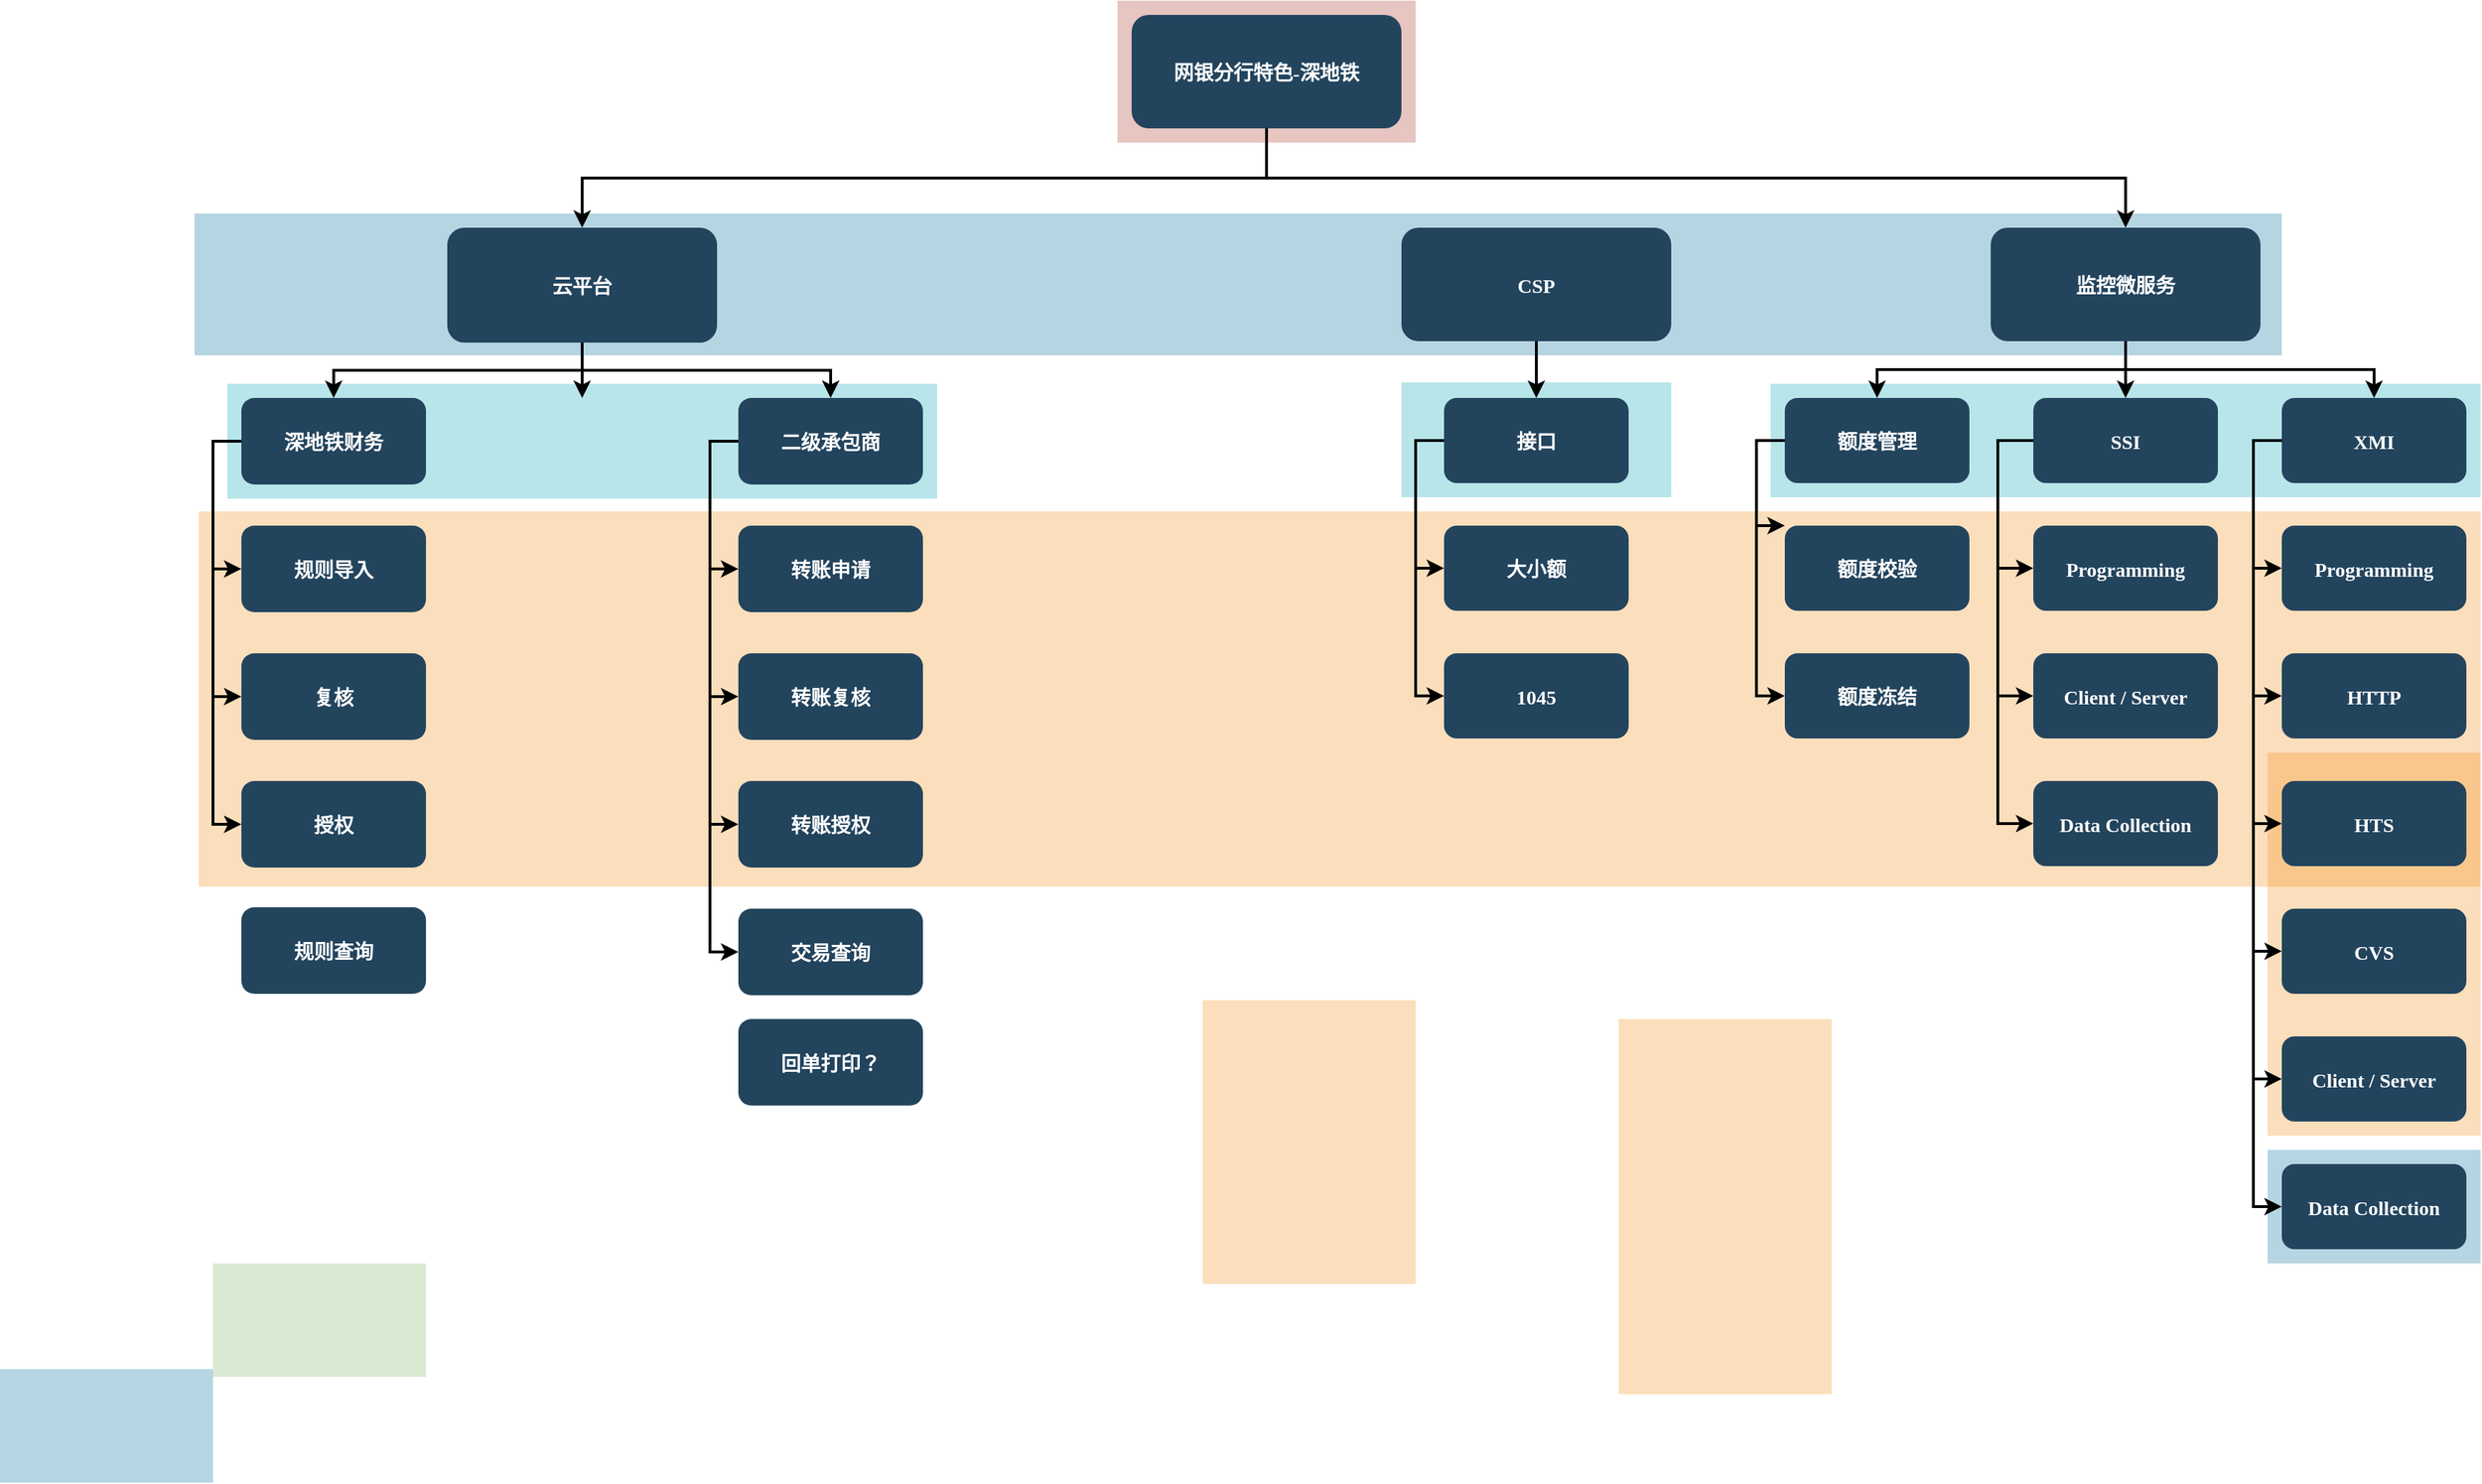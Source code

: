 <mxfile version="13.2.6" type="github">
  <diagram name="Page-1" id="2c0d36ab-eaac-3732-788b-9136903baeff">
    <mxGraphModel dx="3376.5" dy="828" grid="1" gridSize="10" guides="1" tooltips="1" connect="1" arrows="1" fold="1" page="1" pageScale="1.5" pageWidth="1169" pageHeight="827" background="#ffffff" math="0" shadow="0">
      <root>
        <mxCell id="0" />
        <mxCell id="1" parent="0" />
        <mxCell id="WBlJyW78sbk73BthA4wj-123" value="" style="fillColor=#12AAB5;strokeColor=none;opacity=30;" vertex="1" parent="1">
          <mxGeometry x="947" y="444.5" width="190" height="81" as="geometry" />
        </mxCell>
        <mxCell id="2mehZbieD86rrKrOiFTV-178" value="" style="fillColor=#F2931E;strokeColor=none;opacity=30;" parent="1" vertex="1">
          <mxGeometry x="807" y="880" width="150" height="200" as="geometry" />
        </mxCell>
        <mxCell id="123" value="" style="fillColor=#AE4132;strokeColor=none;opacity=30;" parent="1" vertex="1">
          <mxGeometry x="747" y="175.5" width="210" height="100.0" as="geometry" />
        </mxCell>
        <mxCell id="122" value="" style="fillColor=#10739E;strokeColor=none;opacity=30;" parent="1" vertex="1">
          <mxGeometry x="97" y="325.5" width="1470" height="100.0" as="geometry" />
        </mxCell>
        <mxCell id="121" value="" style="fillColor=#F2931E;strokeColor=none;opacity=30;" parent="1" vertex="1">
          <mxGeometry x="1557" y="705.5" width="150" height="270" as="geometry" />
        </mxCell>
        <mxCell id="117" value="" style="fillColor=#F2931E;strokeColor=none;opacity=30;" parent="1" vertex="1">
          <mxGeometry x="100" y="535.5" width="1607" height="264.5" as="geometry" />
        </mxCell>
        <mxCell id="116" value="" style="fillColor=#10739E;strokeColor=none;opacity=30;" parent="1" vertex="1">
          <mxGeometry x="1557" y="985.5" width="150" height="80" as="geometry" />
        </mxCell>
        <mxCell id="112" value="" style="fillColor=#10739E;strokeColor=none;opacity=30;" parent="1" vertex="1">
          <mxGeometry x="-40.0" y="1140" width="150" height="80" as="geometry" />
        </mxCell>
        <mxCell id="111" value="" style="fillColor=#D9EAD3;strokeColor=none" parent="1" vertex="1">
          <mxGeometry x="110" y="1065.5" width="150" height="80" as="geometry" />
        </mxCell>
        <mxCell id="110" value="" style="fillColor=#12AAB5;strokeColor=none;opacity=30;" parent="1" vertex="1">
          <mxGeometry x="1207" y="445.5" width="500" height="80" as="geometry" />
        </mxCell>
        <mxCell id="2" value="网银分行特色-深地铁" style="rounded=1;fillColor=#23445D;gradientColor=none;strokeColor=none;fontColor=#FFFFFF;fontStyle=1;fontFamily=Tahoma;fontSize=14" parent="1" vertex="1">
          <mxGeometry x="757" y="185.5" width="190" height="80" as="geometry" />
        </mxCell>
        <mxCell id="4" value="监控微服务" style="rounded=1;fillColor=#23445D;gradientColor=none;strokeColor=none;fontColor=#FFFFFF;fontStyle=1;fontFamily=Tahoma;fontSize=14" parent="1" vertex="1">
          <mxGeometry x="1362.0" y="335.5" width="190" height="80" as="geometry" />
        </mxCell>
        <mxCell id="9" value="" style="edgeStyle=elbowEdgeStyle;elbow=vertical;strokeWidth=2;rounded=0" parent="1" source="2" target="4" edge="1">
          <mxGeometry x="337" y="215.5" width="100" height="100" as="geometry">
            <mxPoint x="337" y="315.5" as="sourcePoint" />
            <mxPoint x="437" y="215.5" as="targetPoint" />
          </mxGeometry>
        </mxCell>
        <mxCell id="10" value="CSP" style="rounded=1;fillColor=#23445D;gradientColor=none;strokeColor=none;fontColor=#FFFFFF;fontStyle=1;fontFamily=Tahoma;fontSize=14" parent="1" vertex="1">
          <mxGeometry x="947" y="335.5" width="190" height="80" as="geometry" />
        </mxCell>
        <mxCell id="41" value="接口" style="rounded=1;fillColor=#23445D;gradientColor=none;strokeColor=none;fontColor=#FFFFFF;fontStyle=1;fontFamily=Tahoma;fontSize=14" parent="1" vertex="1">
          <mxGeometry x="977" y="455.5" width="130" height="60" as="geometry" />
        </mxCell>
        <mxCell id="42" value="大小额" style="rounded=1;fillColor=#23445D;gradientColor=none;strokeColor=none;fontColor=#FFFFFF;fontStyle=1;fontFamily=Tahoma;fontSize=14" parent="1" vertex="1">
          <mxGeometry x="977" y="545.5" width="130" height="60" as="geometry" />
        </mxCell>
        <mxCell id="43" value="1045" style="rounded=1;fillColor=#23445D;gradientColor=none;strokeColor=none;fontColor=#FFFFFF;fontStyle=1;fontFamily=Tahoma;fontSize=14" parent="1" vertex="1">
          <mxGeometry x="977" y="635.5" width="130" height="60" as="geometry" />
        </mxCell>
        <mxCell id="44" value="额度管理" style="rounded=1;fillColor=#23445D;gradientColor=none;strokeColor=none;fontColor=#FFFFFF;fontStyle=1;fontFamily=Tahoma;fontSize=14" parent="1" vertex="1">
          <mxGeometry x="1217" y="455.5" width="130" height="60" as="geometry" />
        </mxCell>
        <mxCell id="45" value="额度校验" style="rounded=1;fillColor=#23445D;gradientColor=none;strokeColor=none;fontColor=#FFFFFF;fontStyle=1;fontFamily=Tahoma;fontSize=14" parent="1" vertex="1">
          <mxGeometry x="1217" y="545.5" width="130" height="60" as="geometry" />
        </mxCell>
        <mxCell id="46" value="额度冻结" style="rounded=1;fillColor=#23445D;gradientColor=none;strokeColor=none;fontColor=#FFFFFF;fontStyle=1;fontFamily=Tahoma;fontSize=14" parent="1" vertex="1">
          <mxGeometry x="1217" y="635.5" width="130" height="60" as="geometry" />
        </mxCell>
        <mxCell id="48" value="SSI" style="rounded=1;fillColor=#23445D;gradientColor=none;strokeColor=none;fontColor=#FFFFFF;fontStyle=1;fontFamily=Tahoma;fontSize=14" parent="1" vertex="1">
          <mxGeometry x="1392" y="455.5" width="130" height="60" as="geometry" />
        </mxCell>
        <mxCell id="49" value="Programming" style="rounded=1;fillColor=#23445D;gradientColor=none;strokeColor=none;fontColor=#FFFFFF;fontStyle=1;fontFamily=Tahoma;fontSize=14" parent="1" vertex="1">
          <mxGeometry x="1392" y="545.5" width="130" height="60" as="geometry" />
        </mxCell>
        <mxCell id="50" value="Client / Server" style="rounded=1;fillColor=#23445D;gradientColor=none;strokeColor=none;fontColor=#FFFFFF;fontStyle=1;fontFamily=Tahoma;fontSize=14" parent="1" vertex="1">
          <mxGeometry x="1392" y="635.5" width="130" height="60" as="geometry" />
        </mxCell>
        <mxCell id="51" value="Data Collection" style="rounded=1;fillColor=#23445D;gradientColor=none;strokeColor=none;fontColor=#FFFFFF;fontStyle=1;fontFamily=Tahoma;fontSize=14" parent="1" vertex="1">
          <mxGeometry x="1392" y="725.5" width="130" height="60" as="geometry" />
        </mxCell>
        <mxCell id="52" value="XMI" style="rounded=1;fillColor=#23445D;gradientColor=none;strokeColor=none;fontColor=#FFFFFF;fontStyle=1;fontFamily=Tahoma;fontSize=14" parent="1" vertex="1">
          <mxGeometry x="1567" y="455.5" width="130" height="60" as="geometry" />
        </mxCell>
        <mxCell id="53" value="Programming" style="rounded=1;fillColor=#23445D;gradientColor=none;strokeColor=none;fontColor=#FFFFFF;fontStyle=1;fontFamily=Tahoma;fontSize=14" parent="1" vertex="1">
          <mxGeometry x="1567" y="545.5" width="130" height="60" as="geometry" />
        </mxCell>
        <mxCell id="54" value="HTTP" style="rounded=1;fillColor=#23445D;gradientColor=none;strokeColor=none;fontColor=#FFFFFF;fontStyle=1;fontFamily=Tahoma;fontSize=14" parent="1" vertex="1">
          <mxGeometry x="1567" y="635.5" width="130" height="60" as="geometry" />
        </mxCell>
        <mxCell id="55" value="HTS" style="rounded=1;fillColor=#23445D;gradientColor=none;strokeColor=none;fontColor=#FFFFFF;fontStyle=1;fontFamily=Tahoma;fontSize=14" parent="1" vertex="1">
          <mxGeometry x="1567" y="725.5" width="130" height="60" as="geometry" />
        </mxCell>
        <mxCell id="56" value="CVS" style="rounded=1;fillColor=#23445D;gradientColor=none;strokeColor=none;fontColor=#FFFFFF;fontStyle=1;fontFamily=Tahoma;fontSize=14" parent="1" vertex="1">
          <mxGeometry x="1567" y="815.5" width="130" height="60" as="geometry" />
        </mxCell>
        <mxCell id="57" value="Client / Server" style="rounded=1;fillColor=#23445D;gradientColor=none;strokeColor=none;fontColor=#FFFFFF;fontStyle=1;fontFamily=Tahoma;fontSize=14" parent="1" vertex="1">
          <mxGeometry x="1567" y="905.5" width="130" height="60" as="geometry" />
        </mxCell>
        <mxCell id="58" value="Data Collection" style="rounded=1;fillColor=#23445D;gradientColor=none;strokeColor=none;fontColor=#FFFFFF;fontStyle=1;fontFamily=Tahoma;fontSize=14" parent="1" vertex="1">
          <mxGeometry x="1567" y="995.5" width="130" height="60" as="geometry" />
        </mxCell>
        <mxCell id="61" value="" style="edgeStyle=elbowEdgeStyle;elbow=vertical;strokeWidth=2;rounded=0;entryX=0.5;entryY=0;entryDx=0;entryDy=0;" parent="1" source="2" target="2mehZbieD86rrKrOiFTV-151" edge="1">
          <mxGeometry x="-23" y="135.5" width="100" height="100" as="geometry">
            <mxPoint x="-23" y="235.5" as="sourcePoint" />
            <mxPoint x="202" y="335.5" as="targetPoint" />
          </mxGeometry>
        </mxCell>
        <mxCell id="82" value="" style="edgeStyle=elbowEdgeStyle;elbow=horizontal;strokeWidth=2;rounded=0" parent="1" source="41" target="42" edge="1">
          <mxGeometry x="-23" y="135.5" width="100" height="100" as="geometry">
            <mxPoint x="-23" y="235.5" as="sourcePoint" />
            <mxPoint x="77" y="135.5" as="targetPoint" />
            <Array as="points">
              <mxPoint x="957" y="535.5" />
            </Array>
          </mxGeometry>
        </mxCell>
        <mxCell id="83" value="" style="edgeStyle=elbowEdgeStyle;elbow=horizontal;strokeWidth=2;rounded=0" parent="1" source="41" target="43" edge="1">
          <mxGeometry x="-23" y="135.5" width="100" height="100" as="geometry">
            <mxPoint x="-23" y="235.5" as="sourcePoint" />
            <mxPoint x="77" y="135.5" as="targetPoint" />
            <Array as="points">
              <mxPoint x="957" y="585.5" />
            </Array>
          </mxGeometry>
        </mxCell>
        <mxCell id="84" value="" style="edgeStyle=elbowEdgeStyle;elbow=horizontal;strokeWidth=2;rounded=0" parent="1" source="44" target="45" edge="1">
          <mxGeometry x="-23" y="135.5" width="100" height="100" as="geometry">
            <mxPoint x="-23" y="235.5" as="sourcePoint" />
            <mxPoint x="77" y="135.5" as="targetPoint" />
            <Array as="points">
              <mxPoint x="1197" y="545.5" />
            </Array>
          </mxGeometry>
        </mxCell>
        <mxCell id="85" value="" style="edgeStyle=elbowEdgeStyle;elbow=horizontal;strokeWidth=2;rounded=0" parent="1" source="44" target="46" edge="1">
          <mxGeometry x="-23" y="135.5" width="100" height="100" as="geometry">
            <mxPoint x="-23" y="235.5" as="sourcePoint" />
            <mxPoint x="77" y="135.5" as="targetPoint" />
            <Array as="points">
              <mxPoint x="1197" y="575.5" />
            </Array>
          </mxGeometry>
        </mxCell>
        <mxCell id="87" value="" style="edgeStyle=elbowEdgeStyle;elbow=horizontal;strokeWidth=2;rounded=0" parent="1" source="48" target="49" edge="1">
          <mxGeometry x="-23" y="135.5" width="100" height="100" as="geometry">
            <mxPoint x="-23" y="235.5" as="sourcePoint" />
            <mxPoint x="77" y="135.5" as="targetPoint" />
            <Array as="points">
              <mxPoint x="1367" y="535.5" />
            </Array>
          </mxGeometry>
        </mxCell>
        <mxCell id="88" value="" style="edgeStyle=elbowEdgeStyle;elbow=horizontal;strokeWidth=2;rounded=0" parent="1" source="48" target="50" edge="1">
          <mxGeometry x="-23" y="135.5" width="100" height="100" as="geometry">
            <mxPoint x="-23" y="235.5" as="sourcePoint" />
            <mxPoint x="77" y="135.5" as="targetPoint" />
            <Array as="points">
              <mxPoint x="1367" y="595.5" />
            </Array>
          </mxGeometry>
        </mxCell>
        <mxCell id="89" value="" style="edgeStyle=elbowEdgeStyle;elbow=horizontal;strokeWidth=2;rounded=0" parent="1" source="48" target="51" edge="1">
          <mxGeometry x="-23" y="135.5" width="100" height="100" as="geometry">
            <mxPoint x="-23" y="235.5" as="sourcePoint" />
            <mxPoint x="77" y="135.5" as="targetPoint" />
            <Array as="points">
              <mxPoint x="1367" y="625.5" />
            </Array>
          </mxGeometry>
        </mxCell>
        <mxCell id="90" value="" style="edgeStyle=elbowEdgeStyle;elbow=horizontal;strokeWidth=2;rounded=0" parent="1" source="52" target="53" edge="1">
          <mxGeometry x="-23" y="135.5" width="100" height="100" as="geometry">
            <mxPoint x="-23" y="235.5" as="sourcePoint" />
            <mxPoint x="77" y="135.5" as="targetPoint" />
            <Array as="points">
              <mxPoint x="1547" y="535.5" />
            </Array>
          </mxGeometry>
        </mxCell>
        <mxCell id="91" value="" style="edgeStyle=elbowEdgeStyle;elbow=horizontal;strokeWidth=2;rounded=0" parent="1" source="52" target="54" edge="1">
          <mxGeometry x="-23" y="135.5" width="100" height="100" as="geometry">
            <mxPoint x="-23" y="235.5" as="sourcePoint" />
            <mxPoint x="77" y="135.5" as="targetPoint" />
            <Array as="points">
              <mxPoint x="1547" y="575.5" />
            </Array>
          </mxGeometry>
        </mxCell>
        <mxCell id="92" value="" style="edgeStyle=elbowEdgeStyle;elbow=horizontal;strokeWidth=2;rounded=0" parent="1" source="52" target="55" edge="1">
          <mxGeometry x="-23" y="135.5" width="100" height="100" as="geometry">
            <mxPoint x="-23" y="235.5" as="sourcePoint" />
            <mxPoint x="77" y="135.5" as="targetPoint" />
            <Array as="points">
              <mxPoint x="1547" y="625.5" />
            </Array>
          </mxGeometry>
        </mxCell>
        <mxCell id="93" value="" style="edgeStyle=elbowEdgeStyle;elbow=horizontal;strokeWidth=2;rounded=0" parent="1" source="52" target="56" edge="1">
          <mxGeometry x="-23" y="135.5" width="100" height="100" as="geometry">
            <mxPoint x="-23" y="235.5" as="sourcePoint" />
            <mxPoint x="77" y="135.5" as="targetPoint" />
            <Array as="points">
              <mxPoint x="1547" y="675.5" />
            </Array>
          </mxGeometry>
        </mxCell>
        <mxCell id="94" value="" style="edgeStyle=elbowEdgeStyle;elbow=horizontal;strokeWidth=2;rounded=0" parent="1" source="52" target="57" edge="1">
          <mxGeometry x="-23" y="135.5" width="100" height="100" as="geometry">
            <mxPoint x="-23" y="235.5" as="sourcePoint" />
            <mxPoint x="77" y="135.5" as="targetPoint" />
            <Array as="points">
              <mxPoint x="1547" y="725.5" />
            </Array>
          </mxGeometry>
        </mxCell>
        <mxCell id="95" value="" style="edgeStyle=elbowEdgeStyle;elbow=horizontal;strokeWidth=2;rounded=0" parent="1" source="52" target="58" edge="1">
          <mxGeometry x="-23" y="135.5" width="100" height="100" as="geometry">
            <mxPoint x="-23" y="235.5" as="sourcePoint" />
            <mxPoint x="77" y="135.5" as="targetPoint" />
            <Array as="points">
              <mxPoint x="1547" y="765.5" />
            </Array>
          </mxGeometry>
        </mxCell>
        <mxCell id="103" value="" style="edgeStyle=elbowEdgeStyle;elbow=vertical;strokeWidth=2;rounded=0" parent="1" source="10" target="41" edge="1">
          <mxGeometry x="-23" y="135.5" width="100" height="100" as="geometry">
            <mxPoint x="-23" y="235.5" as="sourcePoint" />
            <mxPoint x="77" y="135.5" as="targetPoint" />
          </mxGeometry>
        </mxCell>
        <mxCell id="104" value="" style="edgeStyle=elbowEdgeStyle;elbow=vertical;strokeWidth=2;rounded=0" parent="1" source="4" target="48" edge="1">
          <mxGeometry x="-23" y="135.5" width="100" height="100" as="geometry">
            <mxPoint x="-23" y="235.5" as="sourcePoint" />
            <mxPoint x="77" y="135.5" as="targetPoint" />
          </mxGeometry>
        </mxCell>
        <mxCell id="105" value="" style="edgeStyle=elbowEdgeStyle;elbow=vertical;strokeWidth=2;rounded=0" parent="1" source="4" target="44" edge="1">
          <mxGeometry x="-23" y="135.5" width="100" height="100" as="geometry">
            <mxPoint x="-23" y="235.5" as="sourcePoint" />
            <mxPoint x="77" y="135.5" as="targetPoint" />
          </mxGeometry>
        </mxCell>
        <mxCell id="106" value="" style="edgeStyle=elbowEdgeStyle;elbow=vertical;strokeWidth=2;rounded=0" parent="1" source="4" target="52" edge="1">
          <mxGeometry x="-23" y="135.5" width="100" height="100" as="geometry">
            <mxPoint x="-23" y="235.5" as="sourcePoint" />
            <mxPoint x="77" y="135.5" as="targetPoint" />
          </mxGeometry>
        </mxCell>
        <mxCell id="2mehZbieD86rrKrOiFTV-150" value="" style="fillColor=#12AAB5;strokeColor=none;opacity=30;" parent="1" vertex="1">
          <mxGeometry x="120" y="445.5" width="500" height="81" as="geometry" />
        </mxCell>
        <mxCell id="2mehZbieD86rrKrOiFTV-151" value="云平台" style="rounded=1;fillColor=#23445D;gradientColor=none;strokeColor=none;fontColor=#FFFFFF;fontStyle=1;fontFamily=Tahoma;fontSize=14" parent="1" vertex="1">
          <mxGeometry x="275.0" y="335.5" width="190" height="81" as="geometry" />
        </mxCell>
        <mxCell id="2mehZbieD86rrKrOiFTV-152" value="深地铁财务" style="rounded=1;fillColor=#23445D;gradientColor=none;strokeColor=none;fontColor=#FFFFFF;fontStyle=1;fontFamily=Tahoma;fontSize=14" parent="1" vertex="1">
          <mxGeometry x="130" y="455.5" width="130" height="61" as="geometry" />
        </mxCell>
        <mxCell id="2mehZbieD86rrKrOiFTV-153" value="规则导入" style="rounded=1;fillColor=#23445D;gradientColor=none;strokeColor=none;fontColor=#FFFFFF;fontStyle=1;fontFamily=Tahoma;fontSize=14" parent="1" vertex="1">
          <mxGeometry x="130" y="545.5" width="130" height="61" as="geometry" />
        </mxCell>
        <mxCell id="2mehZbieD86rrKrOiFTV-154" value="复核" style="rounded=1;fillColor=#23445D;gradientColor=none;strokeColor=none;fontColor=#FFFFFF;fontStyle=1;fontFamily=Tahoma;fontSize=14" parent="1" vertex="1">
          <mxGeometry x="130" y="635.5" width="130" height="61" as="geometry" />
        </mxCell>
        <mxCell id="2mehZbieD86rrKrOiFTV-155" value="授权" style="rounded=1;fillColor=#23445D;gradientColor=none;strokeColor=none;fontColor=#FFFFFF;fontStyle=1;fontFamily=Tahoma;fontSize=14" parent="1" vertex="1">
          <mxGeometry x="130" y="725.5" width="130" height="61" as="geometry" />
        </mxCell>
        <mxCell id="2mehZbieD86rrKrOiFTV-156" value="二级承包商" style="rounded=1;fillColor=#23445D;gradientColor=none;strokeColor=none;fontColor=#FFFFFF;fontStyle=1;fontFamily=Tahoma;fontSize=14" parent="1" vertex="1">
          <mxGeometry x="480" y="455.5" width="130" height="61" as="geometry" />
        </mxCell>
        <mxCell id="2mehZbieD86rrKrOiFTV-157" value="转账申请" style="rounded=1;fillColor=#23445D;gradientColor=none;strokeColor=none;fontColor=#FFFFFF;fontStyle=1;fontFamily=Tahoma;fontSize=14" parent="1" vertex="1">
          <mxGeometry x="480" y="545.5" width="130" height="61" as="geometry" />
        </mxCell>
        <mxCell id="2mehZbieD86rrKrOiFTV-158" value="转账复核" style="rounded=1;fillColor=#23445D;gradientColor=none;strokeColor=none;fontColor=#FFFFFF;fontStyle=1;fontFamily=Tahoma;fontSize=14" parent="1" vertex="1">
          <mxGeometry x="480" y="635.5" width="130" height="61" as="geometry" />
        </mxCell>
        <mxCell id="2mehZbieD86rrKrOiFTV-159" value="转账授权" style="rounded=1;fillColor=#23445D;gradientColor=none;strokeColor=none;fontColor=#FFFFFF;fontStyle=1;fontFamily=Tahoma;fontSize=14" parent="1" vertex="1">
          <mxGeometry x="480" y="725.5" width="130" height="61" as="geometry" />
        </mxCell>
        <mxCell id="2mehZbieD86rrKrOiFTV-160" value="交易查询" style="rounded=1;fillColor=#23445D;gradientColor=none;strokeColor=none;fontColor=#FFFFFF;fontStyle=1;fontFamily=Tahoma;fontSize=14" parent="1" vertex="1">
          <mxGeometry x="480" y="815.5" width="130" height="61" as="geometry" />
        </mxCell>
        <mxCell id="2mehZbieD86rrKrOiFTV-163" value="" style="edgeStyle=elbowEdgeStyle;elbow=horizontal;strokeWidth=2;rounded=0" parent="1" source="2mehZbieD86rrKrOiFTV-152" target="2mehZbieD86rrKrOiFTV-153" edge="1">
          <mxGeometry x="-310" y="135.5" width="100" height="100" as="geometry">
            <mxPoint x="-310" y="235.5" as="sourcePoint" />
            <mxPoint x="-210" y="135.5" as="targetPoint" />
            <Array as="points">
              <mxPoint x="110" y="535.5" />
            </Array>
          </mxGeometry>
        </mxCell>
        <mxCell id="2mehZbieD86rrKrOiFTV-164" value="" style="edgeStyle=elbowEdgeStyle;elbow=horizontal;strokeWidth=2;rounded=0" parent="1" source="2mehZbieD86rrKrOiFTV-152" target="2mehZbieD86rrKrOiFTV-154" edge="1">
          <mxGeometry x="-310" y="135.5" width="100" height="100" as="geometry">
            <mxPoint x="-310" y="235.5" as="sourcePoint" />
            <mxPoint x="-210" y="135.5" as="targetPoint" />
            <Array as="points">
              <mxPoint x="110" y="575.5" />
            </Array>
          </mxGeometry>
        </mxCell>
        <mxCell id="2mehZbieD86rrKrOiFTV-165" value="" style="edgeStyle=elbowEdgeStyle;elbow=horizontal;strokeWidth=2;rounded=0" parent="1" source="2mehZbieD86rrKrOiFTV-152" target="2mehZbieD86rrKrOiFTV-155" edge="1">
          <mxGeometry x="-310" y="135.5" width="100" height="100" as="geometry">
            <mxPoint x="-310" y="235.5" as="sourcePoint" />
            <mxPoint x="-210" y="135.5" as="targetPoint" />
            <Array as="points">
              <mxPoint x="110" y="615.5" />
            </Array>
          </mxGeometry>
        </mxCell>
        <mxCell id="2mehZbieD86rrKrOiFTV-166" value="" style="edgeStyle=elbowEdgeStyle;elbow=horizontal;strokeWidth=2;rounded=0" parent="1" source="2mehZbieD86rrKrOiFTV-156" target="2mehZbieD86rrKrOiFTV-157" edge="1">
          <mxGeometry x="-310" y="135.5" width="100" height="100" as="geometry">
            <mxPoint x="-310" y="235.5" as="sourcePoint" />
            <mxPoint x="-210" y="135.5" as="targetPoint" />
            <Array as="points">
              <mxPoint x="460" y="535.5" />
            </Array>
          </mxGeometry>
        </mxCell>
        <mxCell id="2mehZbieD86rrKrOiFTV-167" value="" style="edgeStyle=elbowEdgeStyle;elbow=horizontal;strokeWidth=2;rounded=0" parent="1" source="2mehZbieD86rrKrOiFTV-156" target="2mehZbieD86rrKrOiFTV-158" edge="1">
          <mxGeometry x="-310" y="135.5" width="100" height="100" as="geometry">
            <mxPoint x="-310" y="235.5" as="sourcePoint" />
            <mxPoint x="-210" y="135.5" as="targetPoint" />
            <Array as="points">
              <mxPoint x="460" y="575.5" />
            </Array>
          </mxGeometry>
        </mxCell>
        <mxCell id="2mehZbieD86rrKrOiFTV-168" value="" style="edgeStyle=elbowEdgeStyle;elbow=horizontal;strokeWidth=2;rounded=0" parent="1" source="2mehZbieD86rrKrOiFTV-156" target="2mehZbieD86rrKrOiFTV-159" edge="1">
          <mxGeometry x="-310" y="135.5" width="100" height="100" as="geometry">
            <mxPoint x="-310" y="235.5" as="sourcePoint" />
            <mxPoint x="-210" y="135.5" as="targetPoint" />
            <Array as="points">
              <mxPoint x="460" y="625.5" />
            </Array>
          </mxGeometry>
        </mxCell>
        <mxCell id="2mehZbieD86rrKrOiFTV-169" value="" style="edgeStyle=elbowEdgeStyle;elbow=horizontal;strokeWidth=2;rounded=0" parent="1" source="2mehZbieD86rrKrOiFTV-156" target="2mehZbieD86rrKrOiFTV-160" edge="1">
          <mxGeometry x="-310" y="135.5" width="100" height="100" as="geometry">
            <mxPoint x="-310" y="235.5" as="sourcePoint" />
            <mxPoint x="-210" y="135.5" as="targetPoint" />
            <Array as="points">
              <mxPoint x="460" y="665.5" />
            </Array>
          </mxGeometry>
        </mxCell>
        <mxCell id="2mehZbieD86rrKrOiFTV-172" value="" style="edgeStyle=elbowEdgeStyle;elbow=vertical;strokeWidth=2;rounded=0" parent="1" source="2mehZbieD86rrKrOiFTV-151" target="2mehZbieD86rrKrOiFTV-152" edge="1">
          <mxGeometry x="-310" y="135.5" width="100" height="100" as="geometry">
            <mxPoint x="-310" y="235.5" as="sourcePoint" />
            <mxPoint x="-210" y="135.5" as="targetPoint" />
          </mxGeometry>
        </mxCell>
        <mxCell id="2mehZbieD86rrKrOiFTV-173" value="" style="edgeStyle=elbowEdgeStyle;elbow=vertical;strokeWidth=2;rounded=0" parent="1" source="2mehZbieD86rrKrOiFTV-151" edge="1">
          <mxGeometry x="-310" y="135.5" width="100" height="100" as="geometry">
            <mxPoint x="-310" y="235.5" as="sourcePoint" />
            <mxPoint x="370" y="455.5" as="targetPoint" />
            <Array as="points">
              <mxPoint x="370" y="417" />
            </Array>
          </mxGeometry>
        </mxCell>
        <mxCell id="2mehZbieD86rrKrOiFTV-174" value="" style="edgeStyle=elbowEdgeStyle;elbow=vertical;strokeWidth=2;rounded=0" parent="1" source="2mehZbieD86rrKrOiFTV-151" target="2mehZbieD86rrKrOiFTV-156" edge="1">
          <mxGeometry x="-310" y="135.5" width="100" height="100" as="geometry">
            <mxPoint x="-310" y="235.5" as="sourcePoint" />
            <mxPoint x="-210" y="135.5" as="targetPoint" />
          </mxGeometry>
        </mxCell>
        <mxCell id="2mehZbieD86rrKrOiFTV-180" value="" style="fillColor=#F2931E;strokeColor=none;opacity=30;" parent="1" vertex="1">
          <mxGeometry x="1100" y="893.25" width="150" height="264.5" as="geometry" />
        </mxCell>
        <mxCell id="WBlJyW78sbk73BthA4wj-125" value="回单打印？" style="rounded=1;fillColor=#23445D;gradientColor=none;strokeColor=none;fontColor=#FFFFFF;fontStyle=1;fontFamily=Tahoma;fontSize=14" vertex="1" parent="1">
          <mxGeometry x="480" y="893.25" width="130" height="61" as="geometry" />
        </mxCell>
        <mxCell id="WBlJyW78sbk73BthA4wj-126" value="规则查询" style="rounded=1;fillColor=#23445D;gradientColor=none;strokeColor=none;fontColor=#FFFFFF;fontStyle=1;fontFamily=Tahoma;fontSize=14" vertex="1" parent="1">
          <mxGeometry x="130" y="814.5" width="130" height="61" as="geometry" />
        </mxCell>
      </root>
    </mxGraphModel>
  </diagram>
</mxfile>
